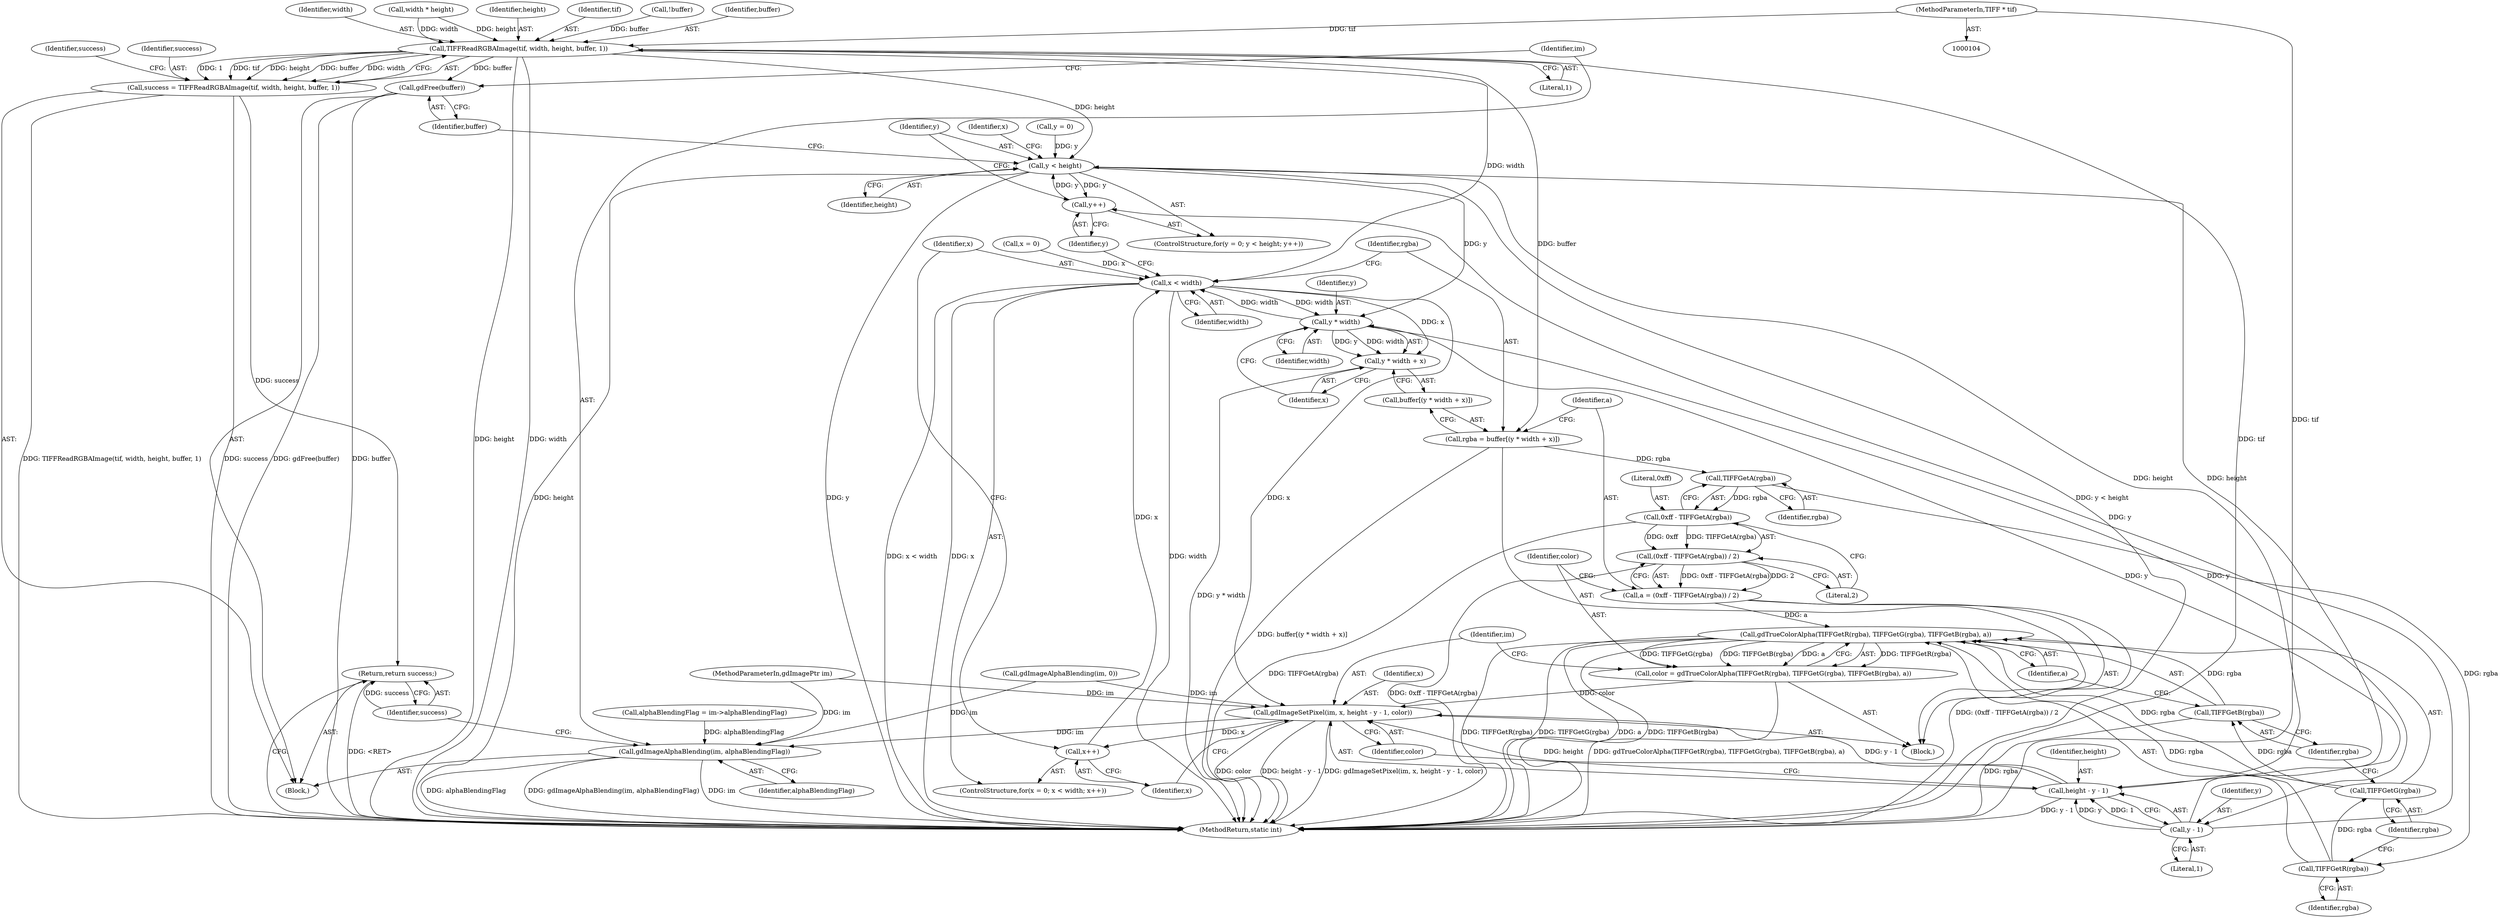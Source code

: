 digraph "0_libgd_4859d69e07504d4b0a4bdf9bcb4d9e3769ca35ae_0@pointer" {
"1000105" [label="(MethodParameterIn,TIFF * tif)"];
"1000157" [label="(Call,TIFFReadRGBAImage(tif, width, height, buffer, 1))"];
"1000155" [label="(Call,success = TIFFReadRGBAImage(tif, width, height, buffer, 1))"];
"1000227" [label="(Return,return success;)"];
"1000170" [label="(Call,y < height)"];
"1000173" [label="(Call,y++)"];
"1000191" [label="(Call,y * width)"];
"1000180" [label="(Call,x < width)"];
"1000190" [label="(Call,y * width + x)"];
"1000213" [label="(Call,gdImageSetPixel(im, x, height - y - 1, color))"];
"1000183" [label="(Call,x++)"];
"1000224" [label="(Call,gdImageAlphaBlending(im, alphaBlendingFlag))"];
"1000218" [label="(Call,y - 1)"];
"1000216" [label="(Call,height - y - 1)"];
"1000186" [label="(Call,rgba = buffer[(y * width + x)])"];
"1000200" [label="(Call,TIFFGetA(rgba))"];
"1000198" [label="(Call,0xff - TIFFGetA(rgba))"];
"1000197" [label="(Call,(0xff - TIFFGetA(rgba)) / 2)"];
"1000195" [label="(Call,a = (0xff - TIFFGetA(rgba)) / 2)"];
"1000205" [label="(Call,gdTrueColorAlpha(TIFFGetR(rgba), TIFFGetG(rgba), TIFFGetB(rgba), a))"];
"1000203" [label="(Call,color = gdTrueColorAlpha(TIFFGetR(rgba), TIFFGetG(rgba), TIFFGetB(rgba), a))"];
"1000206" [label="(Call,TIFFGetR(rgba))"];
"1000208" [label="(Call,TIFFGetG(rgba))"];
"1000210" [label="(Call,TIFFGetB(rgba))"];
"1000222" [label="(Call,gdFree(buffer))"];
"1000191" [label="(Call,y * width)"];
"1000106" [label="(MethodParameterIn,gdImagePtr im)"];
"1000197" [label="(Call,(0xff - TIFFGetA(rgba)) / 2)"];
"1000177" [label="(Call,x = 0)"];
"1000146" [label="(Call,width * height)"];
"1000219" [label="(Identifier,y)"];
"1000164" [label="(Identifier,success)"];
"1000176" [label="(ControlStructure,for(x = 0; x < width; x++))"];
"1000223" [label="(Identifier,buffer)"];
"1000229" [label="(MethodReturn,static int)"];
"1000183" [label="(Call,x++)"];
"1000195" [label="(Call,a = (0xff - TIFFGetA(rgba)) / 2)"];
"1000174" [label="(Identifier,y)"];
"1000227" [label="(Return,return success;)"];
"1000170" [label="(Call,y < height)"];
"1000222" [label="(Call,gdFree(buffer))"];
"1000200" [label="(Call,TIFFGetA(rgba))"];
"1000180" [label="(Call,x < width)"];
"1000194" [label="(Identifier,x)"];
"1000166" [label="(ControlStructure,for(y = 0; y < height; y++))"];
"1000218" [label="(Call,y - 1)"];
"1000214" [label="(Identifier,im)"];
"1000192" [label="(Identifier,y)"];
"1000206" [label="(Call,TIFFGetR(rgba))"];
"1000160" [label="(Identifier,height)"];
"1000187" [label="(Identifier,rgba)"];
"1000173" [label="(Call,y++)"];
"1000211" [label="(Identifier,rgba)"];
"1000207" [label="(Identifier,rgba)"];
"1000213" [label="(Call,gdImageSetPixel(im, x, height - y - 1, color))"];
"1000107" [label="(Block,)"];
"1000205" [label="(Call,gdTrueColorAlpha(TIFFGetR(rgba), TIFFGetG(rgba), TIFFGetB(rgba), a))"];
"1000158" [label="(Identifier,tif)"];
"1000225" [label="(Identifier,im)"];
"1000198" [label="(Call,0xff - TIFFGetA(rgba))"];
"1000224" [label="(Call,gdImageAlphaBlending(im, alphaBlendingFlag))"];
"1000221" [label="(Identifier,color)"];
"1000208" [label="(Call,TIFFGetG(rgba))"];
"1000209" [label="(Identifier,rgba)"];
"1000186" [label="(Call,rgba = buffer[(y * width + x)])"];
"1000203" [label="(Call,color = gdTrueColorAlpha(TIFFGetR(rgba), TIFFGetG(rgba), TIFFGetB(rgba), a))"];
"1000226" [label="(Identifier,alphaBlendingFlag)"];
"1000193" [label="(Identifier,width)"];
"1000181" [label="(Identifier,x)"];
"1000210" [label="(Call,TIFFGetB(rgba))"];
"1000150" [label="(Call,!buffer)"];
"1000171" [label="(Identifier,y)"];
"1000215" [label="(Identifier,x)"];
"1000136" [label="(Call,gdImageAlphaBlending(im, 0))"];
"1000178" [label="(Identifier,x)"];
"1000131" [label="(Call,alphaBlendingFlag = im->alphaBlendingFlag)"];
"1000190" [label="(Call,y * width + x)"];
"1000199" [label="(Literal,0xff)"];
"1000212" [label="(Identifier,a)"];
"1000167" [label="(Call,y = 0)"];
"1000162" [label="(Literal,1)"];
"1000202" [label="(Literal,2)"];
"1000217" [label="(Identifier,height)"];
"1000185" [label="(Block,)"];
"1000188" [label="(Call,buffer[(y * width + x)])"];
"1000155" [label="(Call,success = TIFFReadRGBAImage(tif, width, height, buffer, 1))"];
"1000105" [label="(MethodParameterIn,TIFF * tif)"];
"1000216" [label="(Call,height - y - 1)"];
"1000220" [label="(Literal,1)"];
"1000157" [label="(Call,TIFFReadRGBAImage(tif, width, height, buffer, 1))"];
"1000161" [label="(Identifier,buffer)"];
"1000156" [label="(Identifier,success)"];
"1000228" [label="(Identifier,success)"];
"1000201" [label="(Identifier,rgba)"];
"1000204" [label="(Identifier,color)"];
"1000184" [label="(Identifier,x)"];
"1000196" [label="(Identifier,a)"];
"1000159" [label="(Identifier,width)"];
"1000182" [label="(Identifier,width)"];
"1000172" [label="(Identifier,height)"];
"1000105" -> "1000104"  [label="AST: "];
"1000105" -> "1000229"  [label="DDG: tif"];
"1000105" -> "1000157"  [label="DDG: tif"];
"1000157" -> "1000155"  [label="AST: "];
"1000157" -> "1000162"  [label="CFG: "];
"1000158" -> "1000157"  [label="AST: "];
"1000159" -> "1000157"  [label="AST: "];
"1000160" -> "1000157"  [label="AST: "];
"1000161" -> "1000157"  [label="AST: "];
"1000162" -> "1000157"  [label="AST: "];
"1000155" -> "1000157"  [label="CFG: "];
"1000157" -> "1000229"  [label="DDG: height"];
"1000157" -> "1000229"  [label="DDG: width"];
"1000157" -> "1000229"  [label="DDG: tif"];
"1000157" -> "1000155"  [label="DDG: 1"];
"1000157" -> "1000155"  [label="DDG: tif"];
"1000157" -> "1000155"  [label="DDG: height"];
"1000157" -> "1000155"  [label="DDG: buffer"];
"1000157" -> "1000155"  [label="DDG: width"];
"1000146" -> "1000157"  [label="DDG: width"];
"1000146" -> "1000157"  [label="DDG: height"];
"1000150" -> "1000157"  [label="DDG: buffer"];
"1000157" -> "1000170"  [label="DDG: height"];
"1000157" -> "1000180"  [label="DDG: width"];
"1000157" -> "1000186"  [label="DDG: buffer"];
"1000157" -> "1000222"  [label="DDG: buffer"];
"1000155" -> "1000107"  [label="AST: "];
"1000156" -> "1000155"  [label="AST: "];
"1000164" -> "1000155"  [label="CFG: "];
"1000155" -> "1000229"  [label="DDG: success"];
"1000155" -> "1000229"  [label="DDG: TIFFReadRGBAImage(tif, width, height, buffer, 1)"];
"1000155" -> "1000227"  [label="DDG: success"];
"1000227" -> "1000107"  [label="AST: "];
"1000227" -> "1000228"  [label="CFG: "];
"1000228" -> "1000227"  [label="AST: "];
"1000229" -> "1000227"  [label="CFG: "];
"1000227" -> "1000229"  [label="DDG: <RET>"];
"1000228" -> "1000227"  [label="DDG: success"];
"1000170" -> "1000166"  [label="AST: "];
"1000170" -> "1000172"  [label="CFG: "];
"1000171" -> "1000170"  [label="AST: "];
"1000172" -> "1000170"  [label="AST: "];
"1000178" -> "1000170"  [label="CFG: "];
"1000223" -> "1000170"  [label="CFG: "];
"1000170" -> "1000229"  [label="DDG: height"];
"1000170" -> "1000229"  [label="DDG: y"];
"1000170" -> "1000229"  [label="DDG: y < height"];
"1000167" -> "1000170"  [label="DDG: y"];
"1000173" -> "1000170"  [label="DDG: y"];
"1000216" -> "1000170"  [label="DDG: height"];
"1000170" -> "1000173"  [label="DDG: y"];
"1000170" -> "1000191"  [label="DDG: y"];
"1000170" -> "1000216"  [label="DDG: height"];
"1000173" -> "1000166"  [label="AST: "];
"1000173" -> "1000174"  [label="CFG: "];
"1000174" -> "1000173"  [label="AST: "];
"1000171" -> "1000173"  [label="CFG: "];
"1000218" -> "1000173"  [label="DDG: y"];
"1000191" -> "1000190"  [label="AST: "];
"1000191" -> "1000193"  [label="CFG: "];
"1000192" -> "1000191"  [label="AST: "];
"1000193" -> "1000191"  [label="AST: "];
"1000194" -> "1000191"  [label="CFG: "];
"1000191" -> "1000180"  [label="DDG: width"];
"1000191" -> "1000190"  [label="DDG: y"];
"1000191" -> "1000190"  [label="DDG: width"];
"1000218" -> "1000191"  [label="DDG: y"];
"1000180" -> "1000191"  [label="DDG: width"];
"1000191" -> "1000218"  [label="DDG: y"];
"1000180" -> "1000176"  [label="AST: "];
"1000180" -> "1000182"  [label="CFG: "];
"1000181" -> "1000180"  [label="AST: "];
"1000182" -> "1000180"  [label="AST: "];
"1000187" -> "1000180"  [label="CFG: "];
"1000174" -> "1000180"  [label="CFG: "];
"1000180" -> "1000229"  [label="DDG: x"];
"1000180" -> "1000229"  [label="DDG: width"];
"1000180" -> "1000229"  [label="DDG: x < width"];
"1000177" -> "1000180"  [label="DDG: x"];
"1000183" -> "1000180"  [label="DDG: x"];
"1000180" -> "1000190"  [label="DDG: x"];
"1000180" -> "1000213"  [label="DDG: x"];
"1000190" -> "1000188"  [label="AST: "];
"1000190" -> "1000194"  [label="CFG: "];
"1000194" -> "1000190"  [label="AST: "];
"1000188" -> "1000190"  [label="CFG: "];
"1000190" -> "1000229"  [label="DDG: y * width"];
"1000213" -> "1000185"  [label="AST: "];
"1000213" -> "1000221"  [label="CFG: "];
"1000214" -> "1000213"  [label="AST: "];
"1000215" -> "1000213"  [label="AST: "];
"1000216" -> "1000213"  [label="AST: "];
"1000221" -> "1000213"  [label="AST: "];
"1000184" -> "1000213"  [label="CFG: "];
"1000213" -> "1000229"  [label="DDG: color"];
"1000213" -> "1000229"  [label="DDG: height - y - 1"];
"1000213" -> "1000229"  [label="DDG: gdImageSetPixel(im, x, height - y - 1, color)"];
"1000213" -> "1000183"  [label="DDG: x"];
"1000136" -> "1000213"  [label="DDG: im"];
"1000106" -> "1000213"  [label="DDG: im"];
"1000216" -> "1000213"  [label="DDG: height"];
"1000216" -> "1000213"  [label="DDG: y - 1"];
"1000203" -> "1000213"  [label="DDG: color"];
"1000213" -> "1000224"  [label="DDG: im"];
"1000183" -> "1000176"  [label="AST: "];
"1000183" -> "1000184"  [label="CFG: "];
"1000184" -> "1000183"  [label="AST: "];
"1000181" -> "1000183"  [label="CFG: "];
"1000224" -> "1000107"  [label="AST: "];
"1000224" -> "1000226"  [label="CFG: "];
"1000225" -> "1000224"  [label="AST: "];
"1000226" -> "1000224"  [label="AST: "];
"1000228" -> "1000224"  [label="CFG: "];
"1000224" -> "1000229"  [label="DDG: im"];
"1000224" -> "1000229"  [label="DDG: alphaBlendingFlag"];
"1000224" -> "1000229"  [label="DDG: gdImageAlphaBlending(im, alphaBlendingFlag)"];
"1000136" -> "1000224"  [label="DDG: im"];
"1000106" -> "1000224"  [label="DDG: im"];
"1000131" -> "1000224"  [label="DDG: alphaBlendingFlag"];
"1000218" -> "1000216"  [label="AST: "];
"1000218" -> "1000220"  [label="CFG: "];
"1000219" -> "1000218"  [label="AST: "];
"1000220" -> "1000218"  [label="AST: "];
"1000216" -> "1000218"  [label="CFG: "];
"1000218" -> "1000216"  [label="DDG: y"];
"1000218" -> "1000216"  [label="DDG: 1"];
"1000217" -> "1000216"  [label="AST: "];
"1000221" -> "1000216"  [label="CFG: "];
"1000216" -> "1000229"  [label="DDG: y - 1"];
"1000186" -> "1000185"  [label="AST: "];
"1000186" -> "1000188"  [label="CFG: "];
"1000187" -> "1000186"  [label="AST: "];
"1000188" -> "1000186"  [label="AST: "];
"1000196" -> "1000186"  [label="CFG: "];
"1000186" -> "1000229"  [label="DDG: buffer[(y * width + x)]"];
"1000186" -> "1000200"  [label="DDG: rgba"];
"1000200" -> "1000198"  [label="AST: "];
"1000200" -> "1000201"  [label="CFG: "];
"1000201" -> "1000200"  [label="AST: "];
"1000198" -> "1000200"  [label="CFG: "];
"1000200" -> "1000198"  [label="DDG: rgba"];
"1000200" -> "1000206"  [label="DDG: rgba"];
"1000198" -> "1000197"  [label="AST: "];
"1000199" -> "1000198"  [label="AST: "];
"1000202" -> "1000198"  [label="CFG: "];
"1000198" -> "1000229"  [label="DDG: TIFFGetA(rgba)"];
"1000198" -> "1000197"  [label="DDG: 0xff"];
"1000198" -> "1000197"  [label="DDG: TIFFGetA(rgba)"];
"1000197" -> "1000195"  [label="AST: "];
"1000197" -> "1000202"  [label="CFG: "];
"1000202" -> "1000197"  [label="AST: "];
"1000195" -> "1000197"  [label="CFG: "];
"1000197" -> "1000229"  [label="DDG: 0xff - TIFFGetA(rgba)"];
"1000197" -> "1000195"  [label="DDG: 0xff - TIFFGetA(rgba)"];
"1000197" -> "1000195"  [label="DDG: 2"];
"1000195" -> "1000185"  [label="AST: "];
"1000196" -> "1000195"  [label="AST: "];
"1000204" -> "1000195"  [label="CFG: "];
"1000195" -> "1000229"  [label="DDG: (0xff - TIFFGetA(rgba)) / 2"];
"1000195" -> "1000205"  [label="DDG: a"];
"1000205" -> "1000203"  [label="AST: "];
"1000205" -> "1000212"  [label="CFG: "];
"1000206" -> "1000205"  [label="AST: "];
"1000208" -> "1000205"  [label="AST: "];
"1000210" -> "1000205"  [label="AST: "];
"1000212" -> "1000205"  [label="AST: "];
"1000203" -> "1000205"  [label="CFG: "];
"1000205" -> "1000229"  [label="DDG: a"];
"1000205" -> "1000229"  [label="DDG: TIFFGetB(rgba)"];
"1000205" -> "1000229"  [label="DDG: TIFFGetR(rgba)"];
"1000205" -> "1000229"  [label="DDG: TIFFGetG(rgba)"];
"1000205" -> "1000203"  [label="DDG: TIFFGetR(rgba)"];
"1000205" -> "1000203"  [label="DDG: TIFFGetG(rgba)"];
"1000205" -> "1000203"  [label="DDG: TIFFGetB(rgba)"];
"1000205" -> "1000203"  [label="DDG: a"];
"1000206" -> "1000205"  [label="DDG: rgba"];
"1000208" -> "1000205"  [label="DDG: rgba"];
"1000210" -> "1000205"  [label="DDG: rgba"];
"1000203" -> "1000185"  [label="AST: "];
"1000204" -> "1000203"  [label="AST: "];
"1000214" -> "1000203"  [label="CFG: "];
"1000203" -> "1000229"  [label="DDG: gdTrueColorAlpha(TIFFGetR(rgba), TIFFGetG(rgba), TIFFGetB(rgba), a)"];
"1000206" -> "1000207"  [label="CFG: "];
"1000207" -> "1000206"  [label="AST: "];
"1000209" -> "1000206"  [label="CFG: "];
"1000206" -> "1000208"  [label="DDG: rgba"];
"1000208" -> "1000209"  [label="CFG: "];
"1000209" -> "1000208"  [label="AST: "];
"1000211" -> "1000208"  [label="CFG: "];
"1000208" -> "1000210"  [label="DDG: rgba"];
"1000210" -> "1000211"  [label="CFG: "];
"1000211" -> "1000210"  [label="AST: "];
"1000212" -> "1000210"  [label="CFG: "];
"1000210" -> "1000229"  [label="DDG: rgba"];
"1000222" -> "1000107"  [label="AST: "];
"1000222" -> "1000223"  [label="CFG: "];
"1000223" -> "1000222"  [label="AST: "];
"1000225" -> "1000222"  [label="CFG: "];
"1000222" -> "1000229"  [label="DDG: buffer"];
"1000222" -> "1000229"  [label="DDG: gdFree(buffer)"];
}
